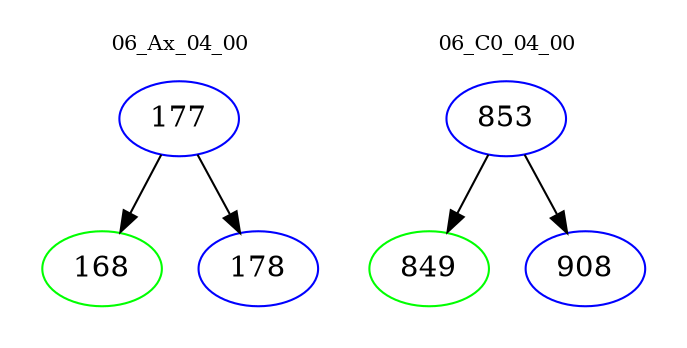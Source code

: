 digraph{
subgraph cluster_0 {
color = white
label = "06_Ax_04_00";
fontsize=10;
T0_177 [label="177", color="blue"]
T0_177 -> T0_168 [color="black"]
T0_168 [label="168", color="green"]
T0_177 -> T0_178 [color="black"]
T0_178 [label="178", color="blue"]
}
subgraph cluster_1 {
color = white
label = "06_C0_04_00";
fontsize=10;
T1_853 [label="853", color="blue"]
T1_853 -> T1_849 [color="black"]
T1_849 [label="849", color="green"]
T1_853 -> T1_908 [color="black"]
T1_908 [label="908", color="blue"]
}
}
